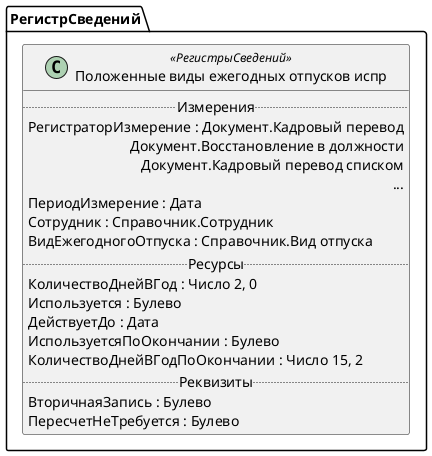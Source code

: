 ﻿@startuml ПоложенныеВидыЕжегодныхОтпусковИспр
'!include templates.wsd
'..\include templates.wsd
class РегистрСведений.ПоложенныеВидыЕжегодныхОтпусковИспр as "Положенные виды ежегодных отпусков испр" <<РегистрыСведений>>
{
..Измерения..
РегистраторИзмерение : Документ.Кадровый перевод\rДокумент.Восстановление в должности\rДокумент.Кадровый перевод списком\r...
ПериодИзмерение : Дата
Сотрудник : Справочник.Сотрудник
ВидЕжегодногоОтпуска : Справочник.Вид отпуска
..Ресурсы..
КоличествоДнейВГод : Число 2, 0
Используется : Булево
ДействуетДо : Дата
ИспользуетсяПоОкончании : Булево
КоличествоДнейВГодПоОкончании : Число 15, 2
..Реквизиты..
ВторичнаяЗапись : Булево
ПересчетНеТребуется : Булево
}
@enduml
